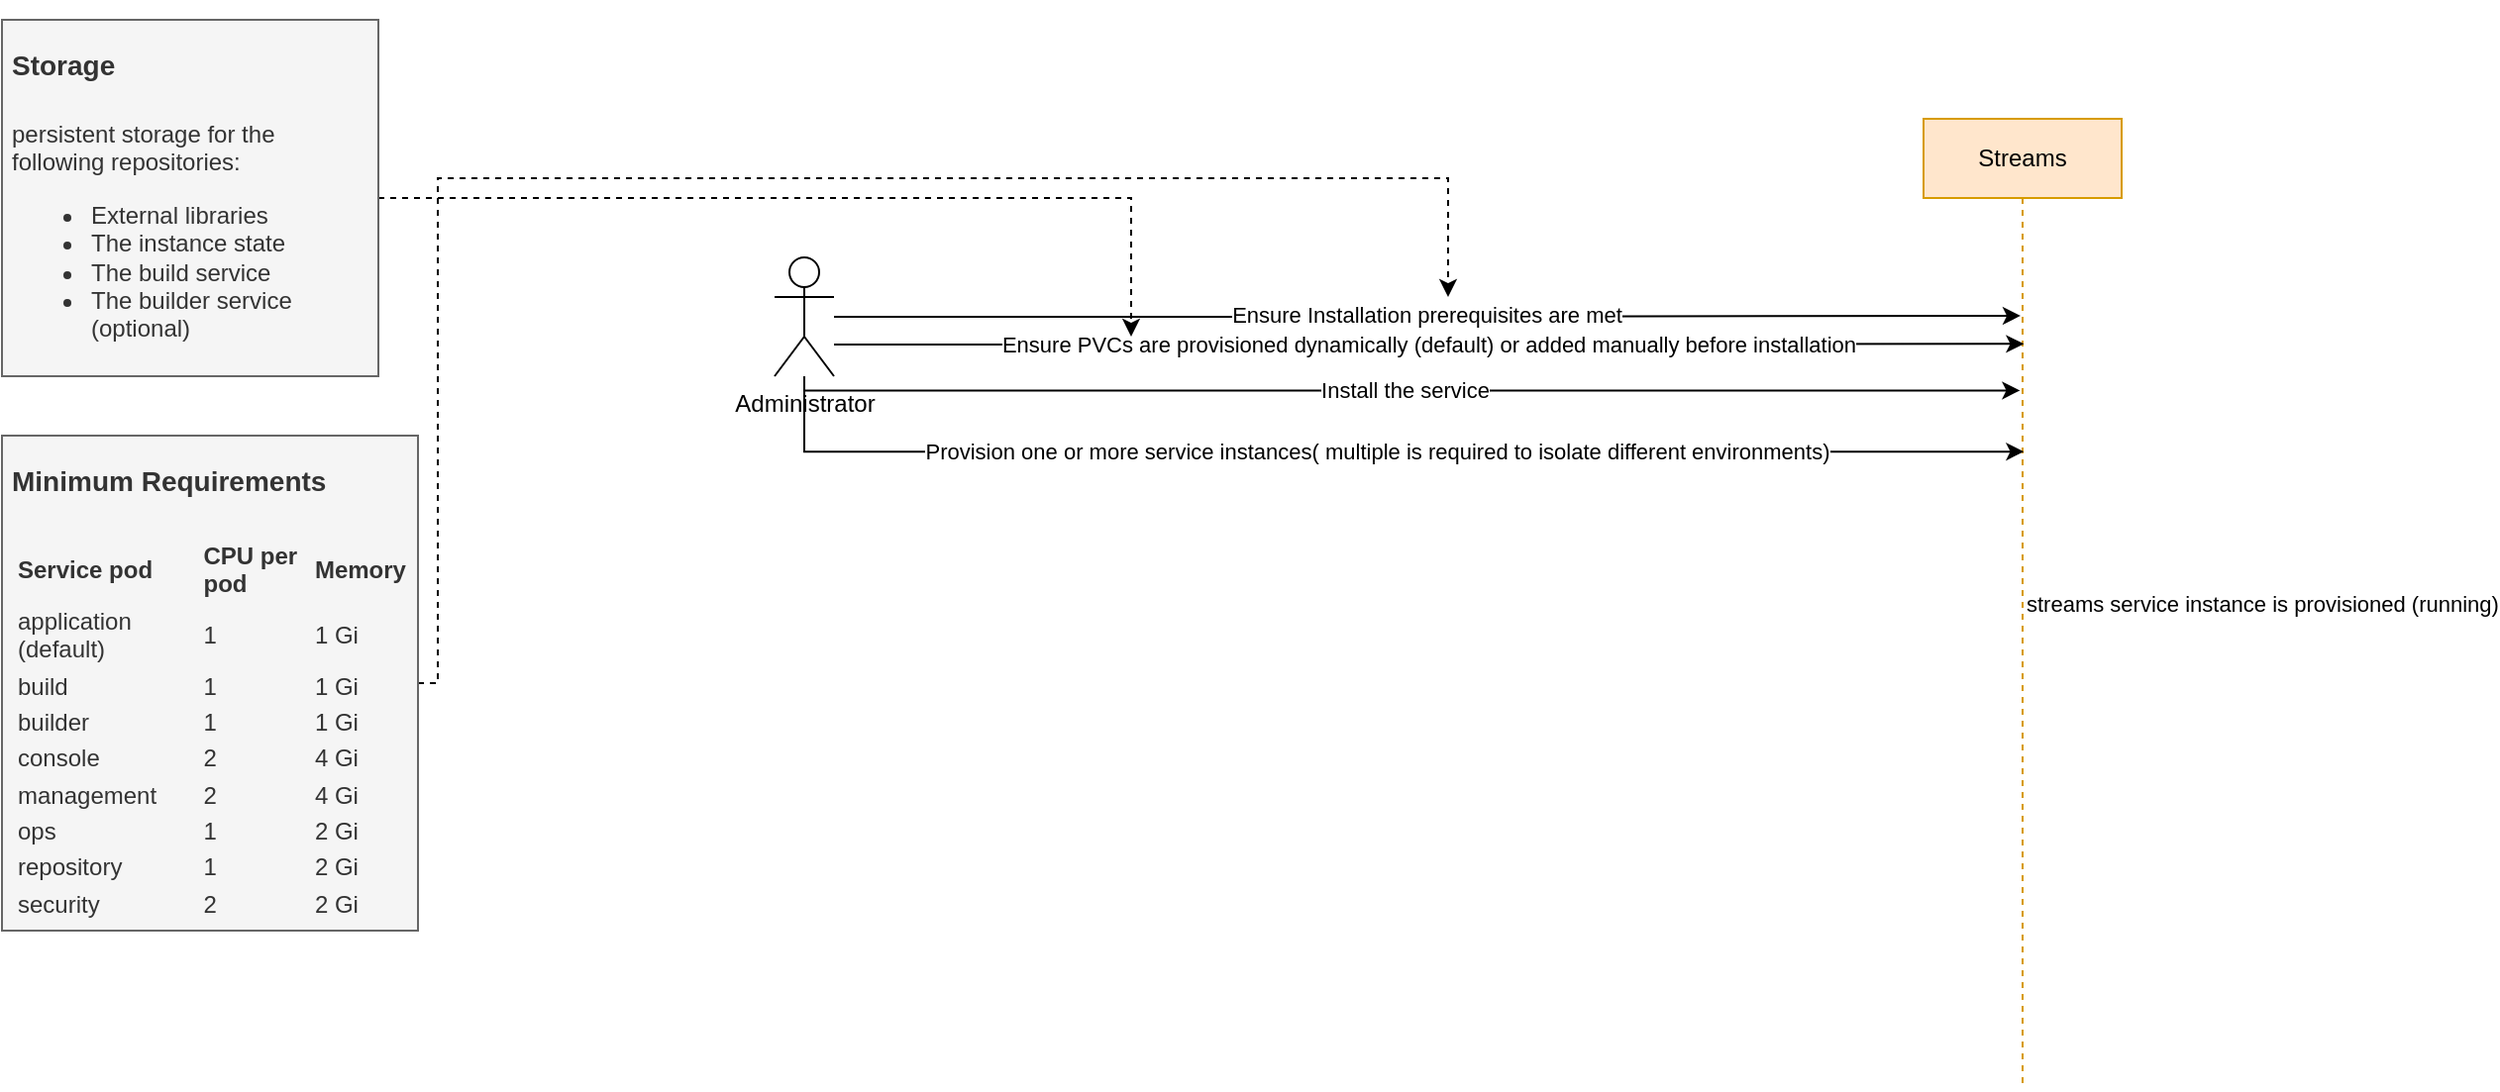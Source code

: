 <mxfile version="13.4.2" type="github">
  <diagram id="_AXpcyA0Q4AVw2A8-K8P" name="Page-1">
    <mxGraphModel dx="131" dy="1602" grid="1" gridSize="10" guides="1" tooltips="1" connect="1" arrows="1" fold="1" page="1" pageScale="1" pageWidth="850" pageHeight="1100" math="0" shadow="0">
      <root>
        <mxCell id="0" />
        <mxCell id="1" parent="0" />
        <mxCell id="M9JW5XiTX6uAJ15VKad8-1" value="Streams" style="shape=umlLifeline;perimeter=lifelinePerimeter;whiteSpace=wrap;html=1;container=1;collapsible=0;recursiveResize=0;outlineConnect=0;fillColor=#ffe6cc;strokeColor=#d79b00;" vertex="1" parent="1">
          <mxGeometry x="2350" y="40" width="100" height="490" as="geometry" />
        </mxCell>
        <mxCell id="M9JW5XiTX6uAJ15VKad8-3" value="Ensure Installation prerequisites are met" style="edgeStyle=orthogonalEdgeStyle;rounded=0;orthogonalLoop=1;jettySize=auto;html=1;entryX=0.49;entryY=0.203;entryDx=0;entryDy=0;entryPerimeter=0;" edge="1" parent="1" source="M9JW5XiTX6uAJ15VKad8-2" target="M9JW5XiTX6uAJ15VKad8-1">
          <mxGeometry relative="1" as="geometry" />
        </mxCell>
        <mxCell id="M9JW5XiTX6uAJ15VKad8-7" value="Ensure PVCs are provisioned dynamically (default) or added manually before installation" style="edgeStyle=orthogonalEdgeStyle;rounded=0;orthogonalLoop=1;jettySize=auto;html=1;entryX=0.507;entryY=0.232;entryDx=0;entryDy=0;entryPerimeter=0;" edge="1" parent="1" source="M9JW5XiTX6uAJ15VKad8-2" target="M9JW5XiTX6uAJ15VKad8-1">
          <mxGeometry relative="1" as="geometry">
            <Array as="points">
              <mxPoint x="1950" y="154" />
              <mxPoint x="1950" y="154" />
            </Array>
          </mxGeometry>
        </mxCell>
        <mxCell id="M9JW5XiTX6uAJ15VKad8-9" value="Install the service" style="edgeStyle=orthogonalEdgeStyle;rounded=0;orthogonalLoop=1;jettySize=auto;html=1;entryX=0.487;entryY=0.28;entryDx=0;entryDy=0;entryPerimeter=0;" edge="1" parent="1" source="M9JW5XiTX6uAJ15VKad8-2" target="M9JW5XiTX6uAJ15VKad8-1">
          <mxGeometry relative="1" as="geometry">
            <Array as="points">
              <mxPoint x="1785" y="177" />
            </Array>
          </mxGeometry>
        </mxCell>
        <mxCell id="M9JW5XiTX6uAJ15VKad8-10" value="Provision one or more service instances( multiple is required to isolate different environments)" style="edgeStyle=orthogonalEdgeStyle;rounded=0;orthogonalLoop=1;jettySize=auto;html=1;entryX=0.507;entryY=0.343;entryDx=0;entryDy=0;entryPerimeter=0;" edge="1" parent="1" source="M9JW5XiTX6uAJ15VKad8-2" target="M9JW5XiTX6uAJ15VKad8-1">
          <mxGeometry relative="1" as="geometry">
            <Array as="points">
              <mxPoint x="1785" y="208" />
            </Array>
          </mxGeometry>
        </mxCell>
        <mxCell id="M9JW5XiTX6uAJ15VKad8-2" value="Administrator" style="shape=umlActor;verticalLabelPosition=bottom;verticalAlign=top;html=1;outlineConnect=0;" vertex="1" parent="1">
          <mxGeometry x="1770" y="110" width="30" height="60" as="geometry" />
        </mxCell>
        <mxCell id="M9JW5XiTX6uAJ15VKad8-8" style="edgeStyle=orthogonalEdgeStyle;rounded=0;orthogonalLoop=1;jettySize=auto;html=1;dashed=1;" edge="1" parent="1" source="M9JW5XiTX6uAJ15VKad8-4">
          <mxGeometry relative="1" as="geometry">
            <mxPoint x="1950" y="150" as="targetPoint" />
            <Array as="points">
              <mxPoint x="1950" y="80" />
            </Array>
          </mxGeometry>
        </mxCell>
        <mxCell id="M9JW5XiTX6uAJ15VKad8-4" value="&lt;h1&gt;&lt;font style=&quot;font-size: 14px&quot;&gt;Storage&lt;/font&gt;&lt;/h1&gt;&lt;p&gt;persistent storage for the following repositories:&lt;/p&gt;&lt;ul class=&quot;ibm-colored-list ibm-textcolor-gray-80&quot;&gt;&lt;li&gt;External libraries&lt;/li&gt;&lt;li&gt;The instance state&lt;/li&gt;&lt;li&gt;The build service&lt;/li&gt;&lt;li&gt;The builder service (optional)&amp;nbsp;&lt;/li&gt;&lt;/ul&gt;" style="text;html=1;strokeColor=#666666;fillColor=#f5f5f5;spacing=5;spacingTop=-20;whiteSpace=wrap;overflow=hidden;rounded=0;fontColor=#333333;" vertex="1" parent="1">
          <mxGeometry x="1380" y="-10" width="190" height="180" as="geometry" />
        </mxCell>
        <mxCell id="M9JW5XiTX6uAJ15VKad8-6" style="edgeStyle=orthogonalEdgeStyle;rounded=0;orthogonalLoop=1;jettySize=auto;html=1;dashed=1;" edge="1" parent="1" source="M9JW5XiTX6uAJ15VKad8-5">
          <mxGeometry relative="1" as="geometry">
            <mxPoint x="2110" y="130" as="targetPoint" />
            <Array as="points">
              <mxPoint x="1600" y="325" />
              <mxPoint x="1600" y="70" />
              <mxPoint x="2110" y="70" />
            </Array>
          </mxGeometry>
        </mxCell>
        <mxCell id="M9JW5XiTX6uAJ15VKad8-5" value="&lt;h1&gt;&lt;font style=&quot;font-size: 14px&quot;&gt;Minimum Requirements&lt;/font&gt;&lt;/h1&gt;&lt;table summary=&quot;The following table describes the minimum resource requirements to provision a Streams service instance, including the minimum CPU and memory needed for each Streams service pod.&quot; id=&quot;prereqs__table_jpk_rnf_rhb&quot; class=&quot;defaultstyle ibm-grid&quot;&gt;&lt;thead&gt;&lt;tr&gt;&lt;th id=&quot;d177996e195&quot;&gt;Service pod&lt;/th&gt;&lt;th id=&quot;d177996e198&quot;&gt;CPU per pod&lt;/th&gt;&lt;th id=&quot;d177996e203&quot;&gt;Memory&lt;/th&gt;&lt;/tr&gt;&lt;/thead&gt;&lt;tbody&gt;&lt;tr&gt;&lt;td headers=&quot;d177996e195 &quot;&gt;application (default)&lt;/td&gt;&lt;td headers=&quot;d177996e198 &quot;&gt;1&amp;nbsp;&lt;/td&gt;&lt;td headers=&quot;d177996e203 &quot;&gt;1 Gi&lt;/td&gt;&lt;/tr&gt;&lt;tr&gt;&lt;td headers=&quot;d177996e195 &quot;&gt;build &lt;/td&gt;&lt;td headers=&quot;d177996e198 &quot;&gt;1&amp;nbsp;&lt;/td&gt;&lt;td headers=&quot;d177996e203 &quot;&gt;1 Gi&amp;nbsp;&lt;/td&gt;&lt;/tr&gt;&lt;tr&gt;&lt;td headers=&quot;d177996e195 &quot;&gt;builder&amp;nbsp;&lt;/td&gt;&lt;td headers=&quot;d177996e198 &quot;&gt;1&amp;nbsp;&lt;/td&gt;&lt;td headers=&quot;d177996e203 &quot;&gt;1 Gi&amp;nbsp;&lt;/td&gt;&lt;/tr&gt;&lt;tr&gt;&lt;td headers=&quot;d177996e195 &quot;&gt;console&lt;/td&gt;&lt;td headers=&quot;d177996e198 &quot;&gt;2&amp;nbsp;&lt;/td&gt;&lt;td headers=&quot;d177996e203 &quot;&gt;4 Gi&lt;/td&gt;&lt;/tr&gt;&lt;tr&gt;&lt;td headers=&quot;d177996e195 &quot;&gt;management&lt;/td&gt;&lt;td headers=&quot;d177996e198 &quot;&gt;2&amp;nbsp;&lt;/td&gt;&lt;td headers=&quot;d177996e203 &quot;&gt;4 Gi&lt;/td&gt;&lt;/tr&gt;&lt;tr&gt;&lt;td headers=&quot;d177996e195 &quot;&gt;ops&lt;/td&gt;&lt;td headers=&quot;d177996e198 &quot;&gt; 1&lt;/td&gt;&lt;td headers=&quot;d177996e203 &quot;&gt;2 Gi&lt;/td&gt;&lt;/tr&gt;&lt;tr&gt;&lt;td headers=&quot;d177996e195 &quot;&gt;repository&lt;/td&gt;&lt;td headers=&quot;d177996e198 &quot;&gt;1&lt;/td&gt;&lt;td headers=&quot;d177996e203 &quot;&gt;2 Gi&lt;/td&gt;&lt;/tr&gt;&lt;tr&gt;&lt;td headers=&quot;d177996e195 &quot;&gt;security&lt;/td&gt;&lt;td headers=&quot;d177996e198 &quot;&gt;2&lt;/td&gt;&lt;td headers=&quot;d177996e203 &quot;&gt;2 Gi&lt;/td&gt;&lt;/tr&gt;&lt;/tbody&gt;&lt;/table&gt;" style="text;html=1;strokeColor=#666666;fillColor=#f5f5f5;spacing=5;spacingTop=-20;whiteSpace=wrap;overflow=hidden;rounded=0;fontColor=#333333;" vertex="1" parent="1">
          <mxGeometry x="1380" y="200" width="210" height="250" as="geometry" />
        </mxCell>
        <mxCell id="M9JW5XiTX6uAJ15VKad8-11" value="streams service instance is provisioned (running)" style="edgeStyle=orthogonalEdgeStyle;rounded=0;orthogonalLoop=1;jettySize=auto;html=1;align=left;" edge="1" parent="1" source="M9JW5XiTX6uAJ15VKad8-1" target="M9JW5XiTX6uAJ15VKad8-1">
          <mxGeometry relative="1" as="geometry">
            <Array as="points">
              <mxPoint x="2440" y="220" />
              <mxPoint x="2440" y="260" />
            </Array>
          </mxGeometry>
        </mxCell>
      </root>
    </mxGraphModel>
  </diagram>
</mxfile>
